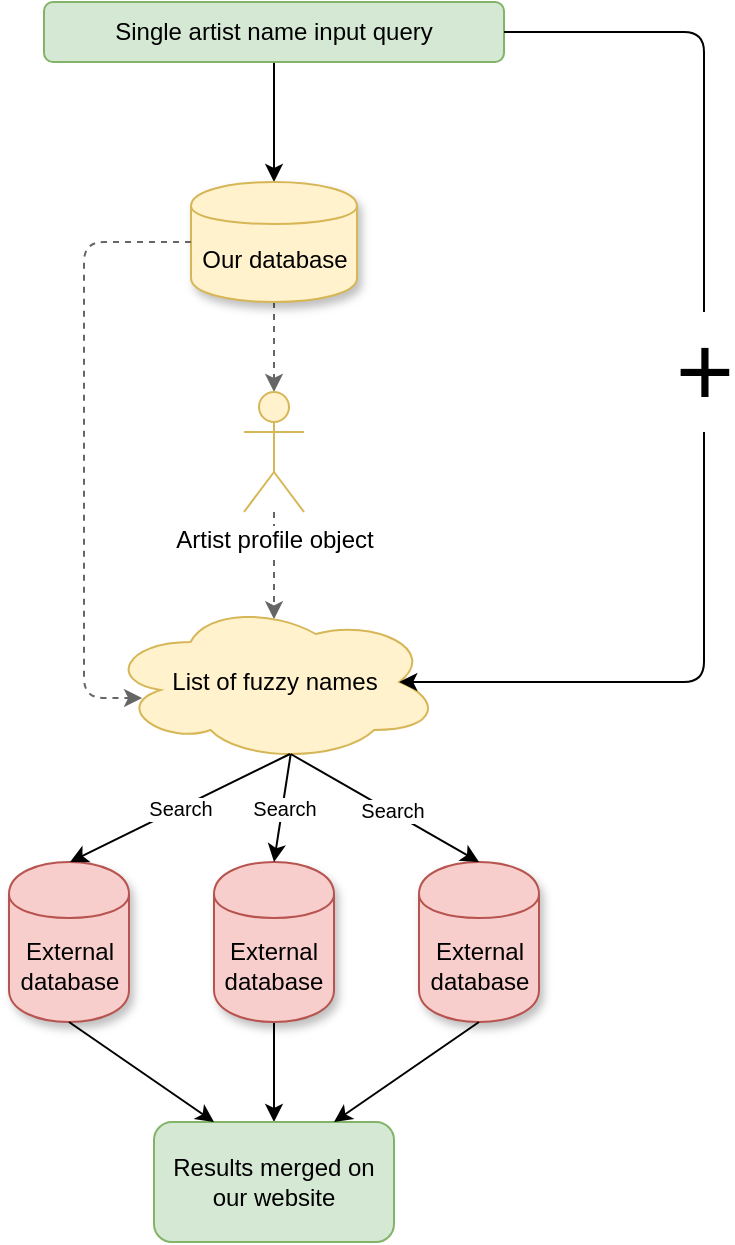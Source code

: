 <mxfile version="10.7.5" type="github"><diagram id="wZGjfyK-HU4nHxBVEcKX" name="Page-1"><mxGraphModel dx="917" dy="570" grid="1" gridSize="10" guides="1" tooltips="1" connect="1" arrows="1" fold="1" page="1" pageScale="1" pageWidth="827" pageHeight="1169" math="0" shadow="0"><root><mxCell id="0"/><mxCell id="1" parent="0"/><mxCell id="qMHeaKAipEH-L_1I2ADk-6" value="" style="edgeStyle=orthogonalEdgeStyle;rounded=0;orthogonalLoop=1;jettySize=auto;html=1;" edge="1" parent="1" source="qMHeaKAipEH-L_1I2ADk-1" target="qMHeaKAipEH-L_1I2ADk-2"><mxGeometry relative="1" as="geometry"/></mxCell><mxCell id="qMHeaKAipEH-L_1I2ADk-1" value="Single artist name input query" style="rounded=1;whiteSpace=wrap;html=1;glass=0;shadow=0;fillColor=#d5e8d4;strokeColor=#82b366;" vertex="1" parent="1"><mxGeometry x="330" y="70" width="230" height="30" as="geometry"/></mxCell><mxCell id="qMHeaKAipEH-L_1I2ADk-7" value="" style="edgeStyle=orthogonalEdgeStyle;rounded=0;orthogonalLoop=1;jettySize=auto;html=1;dashed=1;fillColor=#f5f5f5;strokeColor=#666666;" edge="1" parent="1" source="qMHeaKAipEH-L_1I2ADk-2" target="qMHeaKAipEH-L_1I2ADk-3"><mxGeometry relative="1" as="geometry"/></mxCell><mxCell id="qMHeaKAipEH-L_1I2ADk-2" value="Our database" style="shape=cylinder;whiteSpace=wrap;html=1;boundedLbl=1;backgroundOutline=1;shadow=1;fillColor=#fff2cc;strokeColor=#d6b656;" vertex="1" parent="1"><mxGeometry x="403.5" y="160" width="83" height="60" as="geometry"/></mxCell><mxCell id="qMHeaKAipEH-L_1I2ADk-12" value="" style="edgeStyle=orthogonalEdgeStyle;rounded=0;orthogonalLoop=1;jettySize=auto;html=1;entryX=0.5;entryY=0.108;entryDx=0;entryDy=0;entryPerimeter=0;dashed=1;fillColor=#f5f5f5;strokeColor=#666666;" edge="1" parent="1" source="qMHeaKAipEH-L_1I2ADk-3" target="qMHeaKAipEH-L_1I2ADk-8"><mxGeometry relative="1" as="geometry"/></mxCell><mxCell id="qMHeaKAipEH-L_1I2ADk-3" value="Artist profile object" style="shape=umlActor;verticalLabelPosition=bottom;labelBackgroundColor=#ffffff;verticalAlign=top;html=1;outlineConnect=0;shadow=0;fillColor=#fff2cc;strokeColor=#d6b656;" vertex="1" parent="1"><mxGeometry x="430" y="265" width="30" height="60" as="geometry"/></mxCell><mxCell id="qMHeaKAipEH-L_1I2ADk-8" value="List of fuzzy names" style="ellipse;shape=cloud;whiteSpace=wrap;html=1;fillColor=#fff2cc;strokeColor=#d6b656;" vertex="1" parent="1"><mxGeometry x="361.5" y="370" width="167" height="80" as="geometry"/></mxCell><mxCell id="qMHeaKAipEH-L_1I2ADk-13" value="External database" style="shape=cylinder;whiteSpace=wrap;html=1;boundedLbl=1;backgroundOutline=1;shadow=1;fillColor=#f8cecc;strokeColor=#b85450;" vertex="1" parent="1"><mxGeometry x="312.5" y="500" width="60" height="80" as="geometry"/></mxCell><mxCell id="qMHeaKAipEH-L_1I2ADk-23" value="" style="edgeStyle=orthogonalEdgeStyle;rounded=0;orthogonalLoop=1;jettySize=auto;html=1;" edge="1" parent="1" source="qMHeaKAipEH-L_1I2ADk-14" target="qMHeaKAipEH-L_1I2ADk-22"><mxGeometry relative="1" as="geometry"/></mxCell><mxCell id="qMHeaKAipEH-L_1I2ADk-14" value="&lt;span&gt;External database&lt;/span&gt;" style="shape=cylinder;whiteSpace=wrap;html=1;boundedLbl=1;backgroundOutline=1;shadow=1;fillColor=#f8cecc;strokeColor=#b85450;" vertex="1" parent="1"><mxGeometry x="415" y="500" width="60" height="80" as="geometry"/></mxCell><mxCell id="qMHeaKAipEH-L_1I2ADk-15" value="&lt;span&gt;External database&lt;/span&gt;" style="shape=cylinder;whiteSpace=wrap;html=1;boundedLbl=1;backgroundOutline=1;shadow=1;fillColor=#f8cecc;strokeColor=#b85450;" vertex="1" parent="1"><mxGeometry x="517.5" y="500" width="60" height="80" as="geometry"/></mxCell><mxCell id="qMHeaKAipEH-L_1I2ADk-16" value="Search" style="endArrow=classic;html=1;exitX=0.55;exitY=0.95;exitDx=0;exitDy=0;exitPerimeter=0;entryX=0.5;entryY=0;entryDx=0;entryDy=0;fontSize=10;" edge="1" parent="1"><mxGeometry width="50" height="50" relative="1" as="geometry"><mxPoint x="453" y="446" as="sourcePoint"/><mxPoint x="343" y="500" as="targetPoint"/></mxGeometry></mxCell><mxCell id="qMHeaKAipEH-L_1I2ADk-17" value="" style="endArrow=classic;html=1;exitX=0.55;exitY=0.95;exitDx=0;exitDy=0;exitPerimeter=0;entryX=0.5;entryY=0;entryDx=0;entryDy=0;" edge="1" parent="1" source="qMHeaKAipEH-L_1I2ADk-8" target="qMHeaKAipEH-L_1I2ADk-14"><mxGeometry width="50" height="50" relative="1" as="geometry"><mxPoint x="410" y="580" as="sourcePoint"/><mxPoint x="460" y="530" as="targetPoint"/></mxGeometry></mxCell><mxCell id="qMHeaKAipEH-L_1I2ADk-28" value="&lt;span style=&quot;font-size: 10px;&quot;&gt;Search&lt;/span&gt;" style="text;html=1;resizable=0;points=[];align=center;verticalAlign=middle;labelBackgroundColor=#ffffff;fontSize=10;" vertex="1" connectable="0" parent="qMHeaKAipEH-L_1I2ADk-17"><mxGeometry x="-0.119" y="2" relative="1" as="geometry"><mxPoint x="-1.5" y="3" as="offset"/></mxGeometry></mxCell><mxCell id="qMHeaKAipEH-L_1I2ADk-18" value="" style="endArrow=classic;html=1;exitX=0.55;exitY=0.95;exitDx=0;exitDy=0;exitPerimeter=0;entryX=0.5;entryY=0;entryDx=0;entryDy=0;" edge="1" parent="1" source="qMHeaKAipEH-L_1I2ADk-8" target="qMHeaKAipEH-L_1I2ADk-15"><mxGeometry width="50" height="50" relative="1" as="geometry"><mxPoint x="450" y="510" as="sourcePoint"/><mxPoint x="660" y="440" as="targetPoint"/></mxGeometry></mxCell><mxCell id="qMHeaKAipEH-L_1I2ADk-29" value="&lt;span style=&quot;font-size: 10px;&quot;&gt;Search&lt;/span&gt;" style="text;html=1;resizable=0;points=[];align=center;verticalAlign=middle;labelBackgroundColor=#ffffff;fontSize=10;" vertex="1" connectable="0" parent="qMHeaKAipEH-L_1I2ADk-18"><mxGeometry x="0.065" y="1" relative="1" as="geometry"><mxPoint as="offset"/></mxGeometry></mxCell><mxCell id="qMHeaKAipEH-L_1I2ADk-21" value="&lt;font style=&quot;font-size: 50px&quot;&gt;+&lt;/font&gt;" style="endArrow=classic;html=1;exitX=1;exitY=0.5;exitDx=0;exitDy=0;entryX=0.875;entryY=0.5;entryDx=0;entryDy=0;entryPerimeter=0;" edge="1" parent="1" source="qMHeaKAipEH-L_1I2ADk-1" target="qMHeaKAipEH-L_1I2ADk-8"><mxGeometry x="-0.07" width="50" height="50" relative="1" as="geometry"><mxPoint x="577.5" y="100" as="sourcePoint"/><mxPoint x="627.5" y="50" as="targetPoint"/><Array as="points"><mxPoint x="660" y="85"/><mxPoint x="660" y="410"/></Array><mxPoint as="offset"/></mxGeometry></mxCell><mxCell id="qMHeaKAipEH-L_1I2ADk-22" value="Results merged on our website" style="rounded=1;whiteSpace=wrap;html=1;fillColor=#d5e8d4;strokeColor=#82b366;" vertex="1" parent="1"><mxGeometry x="385" y="630" width="120" height="60" as="geometry"/></mxCell><mxCell id="qMHeaKAipEH-L_1I2ADk-24" value="" style="endArrow=classic;html=1;exitX=0.5;exitY=1;exitDx=0;exitDy=0;entryX=0.25;entryY=0;entryDx=0;entryDy=0;" edge="1" parent="1" source="qMHeaKAipEH-L_1I2ADk-13" target="qMHeaKAipEH-L_1I2ADk-22"><mxGeometry width="50" height="50" relative="1" as="geometry"><mxPoint x="310" y="730" as="sourcePoint"/><mxPoint x="360" y="680" as="targetPoint"/></mxGeometry></mxCell><mxCell id="qMHeaKAipEH-L_1I2ADk-25" value="" style="endArrow=classic;html=1;exitX=0.5;exitY=1;exitDx=0;exitDy=0;entryX=0.75;entryY=0;entryDx=0;entryDy=0;" edge="1" parent="1" source="qMHeaKAipEH-L_1I2ADk-15" target="qMHeaKAipEH-L_1I2ADk-22"><mxGeometry width="50" height="50" relative="1" as="geometry"><mxPoint x="590" y="830" as="sourcePoint"/><mxPoint x="640" y="780" as="targetPoint"/></mxGeometry></mxCell><mxCell id="qMHeaKAipEH-L_1I2ADk-27" value="" style="endArrow=classic;html=1;exitX=0;exitY=0.5;exitDx=0;exitDy=0;entryX=0.105;entryY=0.6;entryDx=0;entryDy=0;entryPerimeter=0;fillColor=#f5f5f5;strokeColor=#666666;dashed=1;" edge="1" parent="1" source="qMHeaKAipEH-L_1I2ADk-2" target="qMHeaKAipEH-L_1I2ADk-8"><mxGeometry width="50" height="50" relative="1" as="geometry"><mxPoint x="170" y="350" as="sourcePoint"/><mxPoint x="220" y="300" as="targetPoint"/><Array as="points"><mxPoint x="350" y="190"/><mxPoint x="350" y="418"/></Array></mxGeometry></mxCell></root></mxGraphModel></diagram></mxfile>